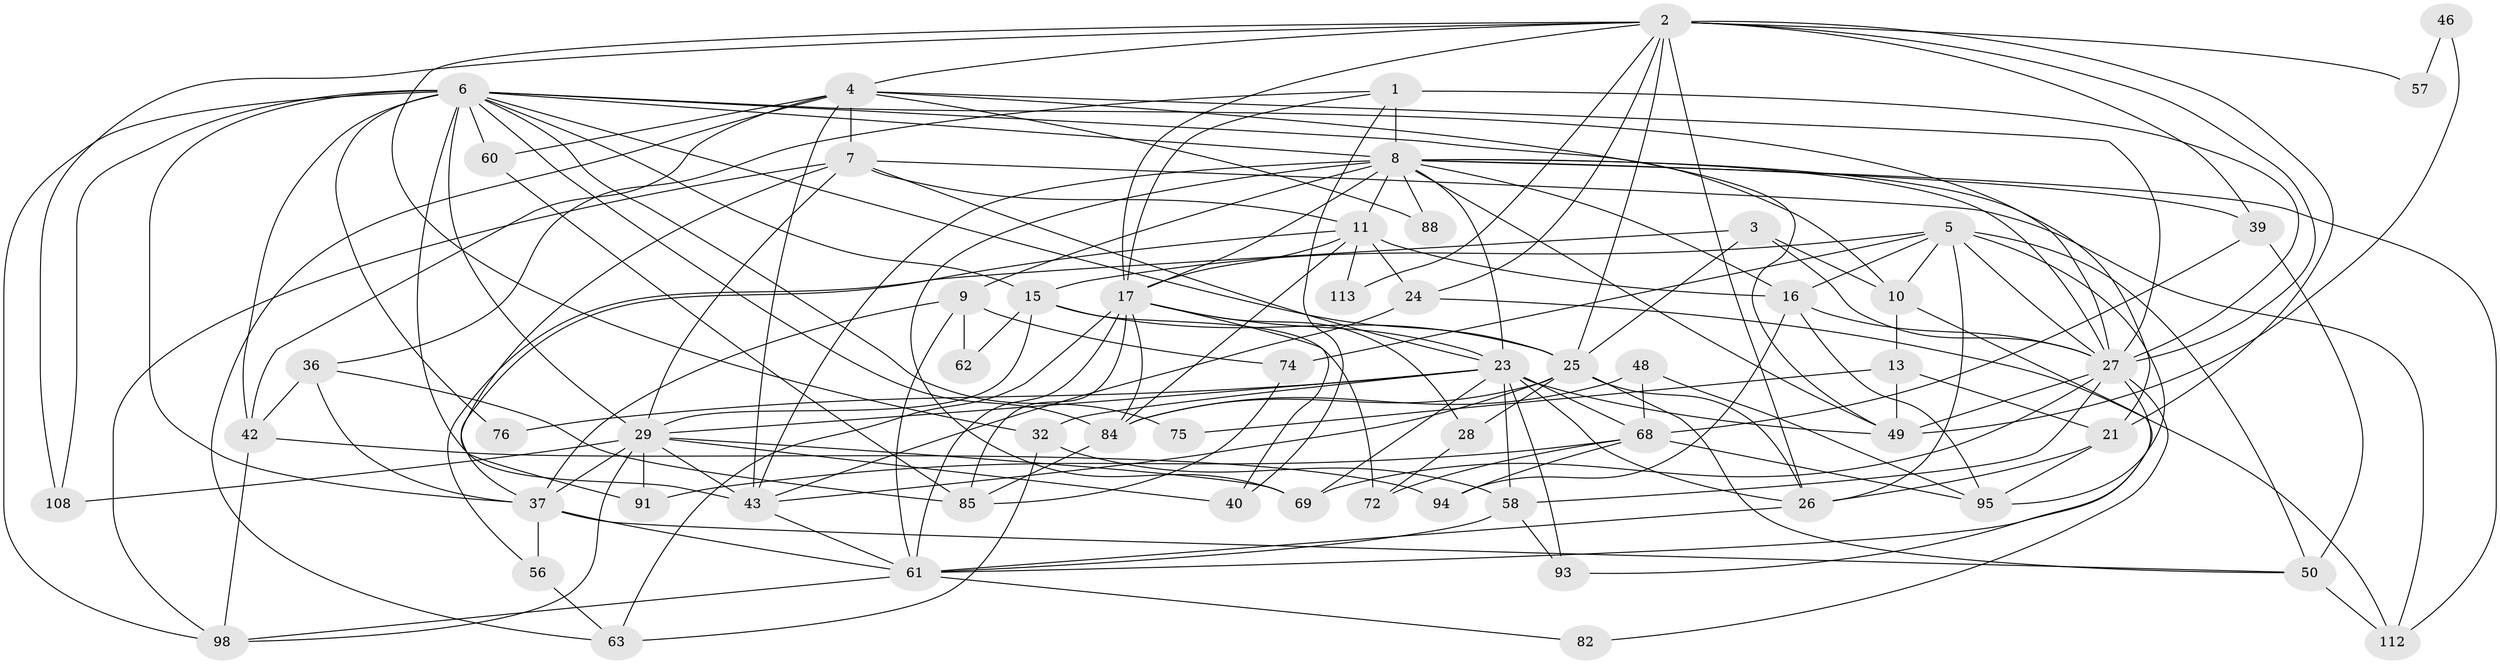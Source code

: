 // original degree distribution, {3: 0.2796610169491525, 4: 0.2542372881355932, 5: 0.19491525423728814, 6: 0.059322033898305086, 2: 0.1440677966101695, 7: 0.03389830508474576, 8: 0.01694915254237288, 9: 0.01694915254237288}
// Generated by graph-tools (version 1.1) at 2025/14/03/09/25 04:14:52]
// undirected, 59 vertices, 163 edges
graph export_dot {
graph [start="1"]
  node [color=gray90,style=filled];
  1 [super="+106"];
  2 [super="+73+44"];
  3;
  4 [super="+78+47"];
  5 [super="+66"];
  6 [super="+14+51+90+35"];
  7 [super="+19"];
  8 [super="+22+59+18+53"];
  9 [super="+38"];
  10;
  11 [super="+12"];
  13;
  15 [super="+41"];
  16 [super="+101"];
  17 [super="+64+34+20"];
  21 [super="+54"];
  23 [super="+30"];
  24;
  25 [super="+107"];
  26;
  27 [super="+81+117"];
  28;
  29 [super="+118+105+92+67"];
  32;
  36;
  37 [super="+83+86"];
  39 [super="+70"];
  40;
  42 [super="+87"];
  43 [super="+103+79"];
  46;
  48 [super="+65"];
  49 [super="+111"];
  50 [super="+99"];
  56;
  57;
  58 [super="+97+96"];
  60;
  61 [super="+77"];
  62;
  63;
  68 [super="+89"];
  69;
  72;
  74;
  75;
  76;
  82;
  84;
  85;
  88;
  91;
  93;
  94;
  95;
  98;
  108;
  112;
  113;
  1 -- 17;
  1 -- 36;
  1 -- 40;
  1 -- 27;
  1 -- 8 [weight=3];
  2 -- 25;
  2 -- 32;
  2 -- 39;
  2 -- 108;
  2 -- 24;
  2 -- 57 [weight=2];
  2 -- 4;
  2 -- 27;
  2 -- 17;
  2 -- 113;
  2 -- 21;
  2 -- 26;
  3 -- 56;
  3 -- 25;
  3 -- 10;
  3 -- 27;
  4 -- 88;
  4 -- 27;
  4 -- 60;
  4 -- 43;
  4 -- 49;
  4 -- 42;
  4 -- 63;
  4 -- 7;
  5 -- 26 [weight=2];
  5 -- 74;
  5 -- 27 [weight=2];
  5 -- 16;
  5 -- 50;
  5 -- 10;
  5 -- 95;
  5 -- 15;
  6 -- 75;
  6 -- 60;
  6 -- 29 [weight=2];
  6 -- 10;
  6 -- 76;
  6 -- 98;
  6 -- 8;
  6 -- 43;
  6 -- 108;
  6 -- 84;
  6 -- 25;
  6 -- 27;
  6 -- 42;
  6 -- 15;
  6 -- 37;
  7 -- 29;
  7 -- 112;
  7 -- 98;
  7 -- 91;
  7 -- 11;
  7 -- 23;
  8 -- 16 [weight=2];
  8 -- 21;
  8 -- 88;
  8 -- 43 [weight=2];
  8 -- 49;
  8 -- 112;
  8 -- 17;
  8 -- 69;
  8 -- 9;
  8 -- 11;
  8 -- 27;
  8 -- 39;
  8 -- 23;
  9 -- 74;
  9 -- 61;
  9 -- 37;
  9 -- 62;
  10 -- 13;
  10 -- 93;
  11 -- 84;
  11 -- 24;
  11 -- 113;
  11 -- 37;
  11 -- 16;
  11 -- 17;
  13 -- 75;
  13 -- 21;
  13 -- 49;
  15 -- 72;
  15 -- 62;
  15 -- 25;
  15 -- 29 [weight=2];
  16 -- 27;
  16 -- 94;
  16 -- 95;
  17 -- 84;
  17 -- 28;
  17 -- 40;
  17 -- 61;
  17 -- 23;
  17 -- 85;
  17 -- 63;
  21 -- 95;
  21 -- 26;
  23 -- 26;
  23 -- 32;
  23 -- 68;
  23 -- 69;
  23 -- 76;
  23 -- 49 [weight=2];
  23 -- 93;
  23 -- 29 [weight=2];
  23 -- 58;
  24 -- 112;
  24 -- 43;
  25 -- 26;
  25 -- 28;
  25 -- 43;
  25 -- 50;
  25 -- 84;
  26 -- 61;
  27 -- 82;
  27 -- 58;
  27 -- 69;
  27 -- 49;
  27 -- 61;
  28 -- 72;
  29 -- 40;
  29 -- 91;
  29 -- 43 [weight=2];
  29 -- 37;
  29 -- 98;
  29 -- 69;
  29 -- 108;
  32 -- 63;
  32 -- 58;
  36 -- 85;
  36 -- 37;
  36 -- 42;
  37 -- 61;
  37 -- 50;
  37 -- 56;
  39 -- 50;
  39 -- 68;
  42 -- 98;
  42 -- 94;
  43 -- 61;
  46 -- 57;
  46 -- 49;
  48 -- 95;
  48 -- 84;
  48 -- 68;
  50 -- 112;
  56 -- 63;
  58 -- 61;
  58 -- 93;
  60 -- 85;
  61 -- 82;
  61 -- 98;
  68 -- 91;
  68 -- 72;
  68 -- 94;
  68 -- 95;
  74 -- 85;
  84 -- 85;
}
